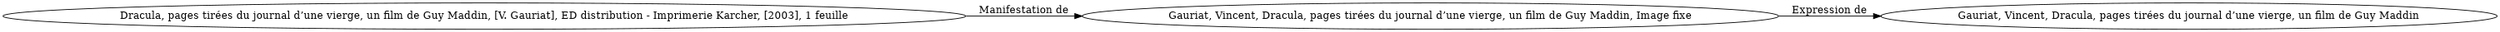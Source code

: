 // Notice UMLRM0169
digraph UMLRM0169 {
	rankdir=LR
	size="20,20"
	UMLRM0169 [label="Gauriat, Vincent, Dracula, pages tirées du journal d’une vierge, un film de Guy Maddin"]
	UMLRM0170 [label="Gauriat, Vincent, Dracula, pages tirées du journal d’une vierge, un film de Guy Maddin, Image fixe"]
	UMLRM0170 -> UMLRM0169 [label="Expression de"]
	UMLRM0171 [label="Dracula, pages tirées du journal d’une vierge, un film de Guy Maddin, [V. Gauriat], ED distribution - Imprimerie Karcher, [2003], 1 feuille"]
	UMLRM0171 -> UMLRM0170 [label="Manifestation de"]
}
